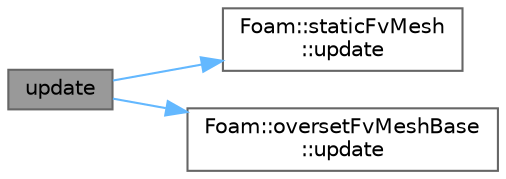 digraph "update"
{
 // LATEX_PDF_SIZE
  bgcolor="transparent";
  edge [fontname=Helvetica,fontsize=10,labelfontname=Helvetica,labelfontsize=10];
  node [fontname=Helvetica,fontsize=10,shape=box,height=0.2,width=0.4];
  rankdir="LR";
  Node1 [id="Node000001",label="update",height=0.2,width=0.4,color="gray40", fillcolor="grey60", style="filled", fontcolor="black",tooltip=" "];
  Node1 -> Node2 [id="edge1_Node000001_Node000002",color="steelblue1",style="solid",tooltip=" "];
  Node2 [id="Node000002",label="Foam::staticFvMesh\l::update",height=0.2,width=0.4,color="grey40", fillcolor="white", style="filled",URL="$classFoam_1_1staticFvMesh.html#aa2aac016e2bf7b5bd2b271786c2791aa",tooltip=" "];
  Node1 -> Node3 [id="edge2_Node000001_Node000003",color="steelblue1",style="solid",tooltip=" "];
  Node3 [id="Node000003",label="Foam::oversetFvMeshBase\l::update",height=0.2,width=0.4,color="grey40", fillcolor="white", style="filled",URL="$classFoam_1_1oversetFvMeshBase.html#aa2aac016e2bf7b5bd2b271786c2791aa",tooltip=" "];
}
